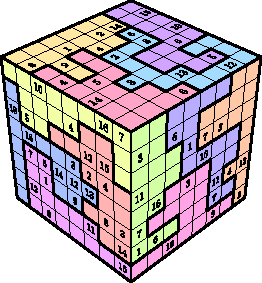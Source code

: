 import three;
currentprojection=perspective(20,20,20);
settings.prc = false;
settings.render = 0;
size(10cm);
int[] f={02,00,12,00,00,00,00,00,00,00,04,00,00,00,00,00,09,07,11,00,00,03,00,00,00,00,00,00,10,07,00,00,00,00,00,03,00,01,00,00,16,00,00,00,00,00,06,00,00,06,00,16,00,00,00,00,00,01,07,00,11,00,03,00,00,00,00,00,00,10,00,00,00,12,00,07,16,05,00,00,08,00,01,05,00,00,00,10,00,00,00,14,00,00,00,00,00,00,09,12,03,00,04,00,00,11,00,13,02,12,00,00,00,00,08,00,04,15,00,16,15,14,03,00,00,00,00,07,00,15,00,10,00,00,00,00,00,00,00,00,06,00,05,12,00,14,06,08,00,00,00,00,00,02,00,00,00,00,13,00,00,00,04,02,00,00,00,06,00,01,00,00,00,03,00,00,00,00,09,00,05,00,00,00,00,08,00,04,00,14,00,00};
path3 cell_vx = (0,0,0)--(1,0,0)--(1,0,1)--(0,0,1)--cycle;
path3 cell_vy = (0,0,0)--(0,1,0)--(0,1,1)--(0,0,1)--cycle;
path3 cell_h = (0,0,0)--(0,1,0)--(1,1,0)--(1,0,0)--cycle;
int block=0;
real pastell=4;
real r;
real g;
real b;
r=(1/pastell+1)*(pastell+sin(2*pi*0/16));
g=(1/pastell+1)*(pastell+sin(2*pi/3+2*pi*0/16));
b=(1/pastell+1)*(pastell+sin(4*pi/3+2*pi*0/16));
draw(surface(shift(floor((42-1)/8), 7.999, (42-1)%8)*cell_vx), rgb(r,g,b),light=nolight);
draw(surface(shift(floor((45-1)/8), 7.999, (45-1)%8)*cell_vx), rgb(r,g,b),light=nolight);
draw(surface(shift(floor((46-1)/8), 7.999, (46-1)%8)*cell_vx), rgb(r,g,b),light=nolight);
draw(surface(shift(floor((50-1)/8), 7.999, (50-1)%8)*cell_vx), rgb(r,g,b),light=nolight);
draw(surface(shift(floor((52-1)/8), 7.999, (52-1)%8)*cell_vx), rgb(r,g,b),light=nolight);
draw(surface(shift(floor((53-1)/8), 7.999, (53-1)%8)*cell_vx), rgb(r,g,b),light=nolight);
draw(surface(shift(floor((54-1)/8), 7.999, (54-1)%8)*cell_vx), rgb(r,g,b),light=nolight);
draw(surface(shift(floor((55-1)/8), 7.999, (55-1)%8)*cell_vx), rgb(r,g,b),light=nolight);
draw(surface(shift(floor((56-1)/8), 7.999, (56-1)%8)*cell_vx), rgb(r,g,b),light=nolight);
draw(surface(shift(floor((58-1)/8), 7.999, (58-1)%8)*cell_vx), rgb(r,g,b),light=nolight);
draw(surface(shift(floor((59-1)/8), 7.999, (59-1)%8)*cell_vx), rgb(r,g,b),light=nolight);
draw(surface(shift(floor((60-1)/8), 7.999, (60-1)%8)*cell_vx), rgb(r,g,b),light=nolight);
draw(surface(shift(floor((61-1)/8), 7.999, (61-1)%8)*cell_vx), rgb(r,g,b),light=nolight);
draw(surface(shift(floor((62-1)/8), 7.999, (62-1)%8)*cell_vx), rgb(r,g,b),light=nolight);
draw(surface(shift(floor((63-1)/8), 7.999, (63-1)%8)*cell_vx), rgb(r,g,b),light=nolight);
draw(surface(shift(floor((64-1)/8), 7.999, (64-1)%8)*cell_vx), rgb(r,g,b),light=nolight);
r=(1/pastell+1)*(pastell+sin(2*pi*3/16));
g=(1/pastell+1)*(pastell+sin(2*pi/3+2*pi*3/16));
b=(1/pastell+1)*(pastell+sin(4*pi/3+2*pi*3/16));
draw(surface(shift(floor((1-1)/8), 7.999, (1-1)%8)*cell_vx), rgb(r,g,b),light=nolight);
draw(surface(shift(floor((2-1)/8), 7.999, (2-1)%8)*cell_vx), rgb(r,g,b),light=nolight);
draw(surface(shift(floor((3-1)/8), 7.999, (3-1)%8)*cell_vx), rgb(r,g,b),light=nolight);
draw(surface(shift(floor((4-1)/8), 7.999, (4-1)%8)*cell_vx), rgb(r,g,b),light=nolight);
draw(surface(shift(floor((5-1)/8), 7.999, (5-1)%8)*cell_vx), rgb(r,g,b),light=nolight);
draw(surface(shift(floor((6-1)/8), 7.999, (6-1)%8)*cell_vx), rgb(r,g,b),light=nolight);
draw(surface(shift(floor((7-1)/8), 7.999, (7-1)%8)*cell_vx), rgb(r,g,b),light=nolight);
draw(surface(shift(floor((8-1)/8), 7.999, (8-1)%8)*cell_vx), rgb(r,g,b),light=nolight);
draw(surface(shift(floor((11-1)/8), 7.999, (11-1)%8)*cell_vx), rgb(r,g,b),light=nolight);
draw(surface(shift(floor((14-1)/8), 7.999, (14-1)%8)*cell_vx), rgb(r,g,b),light=nolight);
draw(surface(shift(floor((15-1)/8), 7.999, (15-1)%8)*cell_vx), rgb(r,g,b),light=nolight);
draw(surface(shift(floor((16-1)/8), 7.999, (16-1)%8)*cell_vx), rgb(r,g,b),light=nolight);
draw(surface(shift(floor((22-1)/8), 7.999, (22-1)%8)*cell_vx), rgb(r,g,b),light=nolight);
draw(surface(shift(floor((23-1)/8), 7.999, (23-1)%8)*cell_vx), rgb(r,g,b),light=nolight);
draw(surface(shift(floor((30-1)/8), 7.999, (30-1)%8)*cell_vx), rgb(r,g,b),light=nolight);
draw(surface(shift(floor((31-1)/8), 7.999, (31-1)%8)*cell_vx), rgb(r,g,b),light=nolight);
r=(1/pastell+1)*(pastell+sin(2*pi*6/16));
g=(1/pastell+1)*(pastell+sin(2*pi/3+2*pi*6/16));
b=(1/pastell+1)*(pastell+sin(4*pi/3+2*pi*6/16));
draw(surface(shift(floor((9-1)/8), 7.999, (9-1)%8)*cell_vx), rgb(r,g,b),light=nolight);
draw(surface(shift(floor((17-1)/8), 7.999, (17-1)%8)*cell_vx), rgb(r,g,b),light=nolight);
draw(surface(shift(floor((25-1)/8), 7.999, (25-1)%8)*cell_vx), rgb(r,g,b),light=nolight);
draw(surface(shift(floor((26-1)/8), 7.999, (26-1)%8)*cell_vx), rgb(r,g,b),light=nolight);
draw(surface(shift(floor((27-1)/8), 7.999, (27-1)%8)*cell_vx), rgb(r,g,b),light=nolight);
draw(surface(shift(floor((28-1)/8), 7.999, (28-1)%8)*cell_vx), rgb(r,g,b),light=nolight);
draw(surface(shift(floor((33-1)/8), 7.999, (33-1)%8)*cell_vx), rgb(r,g,b),light=nolight);
draw(surface(shift(floor((34-1)/8), 7.999, (34-1)%8)*cell_vx), rgb(r,g,b),light=nolight);
draw(surface(shift(floor((35-1)/8), 7.999, (35-1)%8)*cell_vx), rgb(r,g,b),light=nolight);
draw(surface(shift(floor((36-1)/8), 7.999, (36-1)%8)*cell_vx), rgb(r,g,b),light=nolight);
draw(surface(shift(floor((41-1)/8), 7.999, (41-1)%8)*cell_vx), rgb(r,g,b),light=nolight);
draw(surface(shift(floor((43-1)/8), 7.999, (43-1)%8)*cell_vx), rgb(r,g,b),light=nolight);
draw(surface(shift(floor((44-1)/8), 7.999, (44-1)%8)*cell_vx), rgb(r,g,b),light=nolight);
draw(surface(shift(floor((49-1)/8), 7.999, (49-1)%8)*cell_vx), rgb(r,g,b),light=nolight);
draw(surface(shift(floor((51-1)/8), 7.999, (51-1)%8)*cell_vx), rgb(r,g,b),light=nolight);
draw(surface(shift(floor((57-1)/8), 7.999, (57-1)%8)*cell_vx), rgb(r,g,b),light=nolight);
r=(1/pastell+1)*(pastell+sin(2*pi*9/16));
g=(1/pastell+1)*(pastell+sin(2*pi/3+2*pi*9/16));
b=(1/pastell+1)*(pastell+sin(4*pi/3+2*pi*9/16));
draw(surface(shift(floor((10-1)/8), 7.999, (10-1)%8)*cell_vx), rgb(r,g,b),light=nolight);
draw(surface(shift(floor((12-1)/8), 7.999, (12-1)%8)*cell_vx), rgb(r,g,b),light=nolight);
draw(surface(shift(floor((13-1)/8), 7.999, (13-1)%8)*cell_vx), rgb(r,g,b),light=nolight);
draw(surface(shift(floor((18-1)/8), 7.999, (18-1)%8)*cell_vx), rgb(r,g,b),light=nolight);
draw(surface(shift(floor((19-1)/8), 7.999, (19-1)%8)*cell_vx), rgb(r,g,b),light=nolight);
draw(surface(shift(floor((20-1)/8), 7.999, (20-1)%8)*cell_vx), rgb(r,g,b),light=nolight);
draw(surface(shift(floor((21-1)/8), 7.999, (21-1)%8)*cell_vx), rgb(r,g,b),light=nolight);
draw(surface(shift(floor((24-1)/8), 7.999, (24-1)%8)*cell_vx), rgb(r,g,b),light=nolight);
draw(surface(shift(floor((29-1)/8), 7.999, (29-1)%8)*cell_vx), rgb(r,g,b),light=nolight);
draw(surface(shift(floor((32-1)/8), 7.999, (32-1)%8)*cell_vx), rgb(r,g,b),light=nolight);
draw(surface(shift(floor((37-1)/8), 7.999, (37-1)%8)*cell_vx), rgb(r,g,b),light=nolight);
draw(surface(shift(floor((38-1)/8), 7.999, (38-1)%8)*cell_vx), rgb(r,g,b),light=nolight);
draw(surface(shift(floor((39-1)/8), 7.999, (39-1)%8)*cell_vx), rgb(r,g,b),light=nolight);
draw(surface(shift(floor((40-1)/8), 7.999, (40-1)%8)*cell_vx), rgb(r,g,b),light=nolight);
draw(surface(shift(floor((47-1)/8), 7.999, (47-1)%8)*cell_vx), rgb(r,g,b),light=nolight);
draw(surface(shift(floor((48-1)/8), 7.999, (48-1)%8)*cell_vx), rgb(r,g,b),light=nolight);
r=(1/pastell+1)*(pastell+sin(2*pi*1/16));
g=(1/pastell+1)*(pastell+sin(2*pi/3+2*pi*1/16));
b=(1/pastell+1)*(pastell+sin(4*pi/3+2*pi*1/16));
draw(surface(shift(7.999, floor((72-65)/8), (72-65)%8)*cell_vy), rgb(r,g,b),light=nolight);
draw(surface(shift(7.999, floor((78-65)/8), (78-65)%8)*cell_vy), rgb(r,g,b),light=nolight);
draw(surface(shift(7.999, floor((79-65)/8), (79-65)%8)*cell_vy), rgb(r,g,b),light=nolight);
draw(surface(shift(7.999, floor((80-65)/8), (80-65)%8)*cell_vy), rgb(r,g,b),light=nolight);
draw(surface(shift(7.999, floor((86-65)/8), (86-65)%8)*cell_vy), rgb(r,g,b),light=nolight);
draw(surface(shift(7.999, floor((87-65)/8), (87-65)%8)*cell_vy), rgb(r,g,b),light=nolight);
draw(surface(shift(7.999, floor((88-65)/8), (88-65)%8)*cell_vy), rgb(r,g,b),light=nolight);
draw(surface(shift(7.999, floor((95-65)/8), (95-65)%8)*cell_vy), rgb(r,g,b),light=nolight);
draw(surface(shift(7.999, floor((96-65)/8), (96-65)%8)*cell_vy), rgb(r,g,b),light=nolight);
draw(surface(shift(7.999, floor((103-65)/8), (103-65)%8)*cell_vy), rgb(r,g,b),light=nolight);
draw(surface(shift(7.999, floor((104-65)/8), (104-65)%8)*cell_vy), rgb(r,g,b),light=nolight);
draw(surface(shift(7.999, floor((112-65)/8), (112-65)%8)*cell_vy), rgb(r,g,b),light=nolight);
draw(surface(shift(7.999, floor((120-65)/8), (120-65)%8)*cell_vy), rgb(r,g,b),light=nolight);
draw(surface(shift(7.999, floor((126-65)/8), (126-65)%8)*cell_vy), rgb(r,g,b),light=nolight);
draw(surface(shift(7.999, floor((127-65)/8), (127-65)%8)*cell_vy), rgb(r,g,b),light=nolight);
draw(surface(shift(7.999, floor((128-65)/8), (128-65)%8)*cell_vy), rgb(r,g,b),light=nolight);
r=(1/pastell+1)*(pastell+sin(2*pi*4/16));
g=(1/pastell+1)*(pastell+sin(2*pi/3+2*pi*4/16));
b=(1/pastell+1)*(pastell+sin(4*pi/3+2*pi*4/16));
draw(surface(shift(7.999, floor((94-65)/8), (94-65)%8)*cell_vy), rgb(r,g,b),light=nolight);
draw(surface(shift(7.999, floor((102-65)/8), (102-65)%8)*cell_vy), rgb(r,g,b),light=nolight);
draw(surface(shift(7.999, floor((107-65)/8), (107-65)%8)*cell_vy), rgb(r,g,b),light=nolight);
draw(surface(shift(7.999, floor((109-65)/8), (109-65)%8)*cell_vy), rgb(r,g,b),light=nolight);
draw(surface(shift(7.999, floor((110-65)/8), (110-65)%8)*cell_vy), rgb(r,g,b),light=nolight);
draw(surface(shift(7.999, floor((111-65)/8), (111-65)%8)*cell_vy), rgb(r,g,b),light=nolight);
draw(surface(shift(7.999, floor((114-65)/8), (114-65)%8)*cell_vy), rgb(r,g,b),light=nolight);
draw(surface(shift(7.999, floor((115-65)/8), (115-65)%8)*cell_vy), rgb(r,g,b),light=nolight);
draw(surface(shift(7.999, floor((116-65)/8), (116-65)%8)*cell_vy), rgb(r,g,b),light=nolight);
draw(surface(shift(7.999, floor((117-65)/8), (117-65)%8)*cell_vy), rgb(r,g,b),light=nolight);
draw(surface(shift(7.999, floor((118-65)/8), (118-65)%8)*cell_vy), rgb(r,g,b),light=nolight);
draw(surface(shift(7.999, floor((119-65)/8), (119-65)%8)*cell_vy), rgb(r,g,b),light=nolight);
draw(surface(shift(7.999, floor((122-65)/8), (122-65)%8)*cell_vy), rgb(r,g,b),light=nolight);
draw(surface(shift(7.999, floor((123-65)/8), (123-65)%8)*cell_vy), rgb(r,g,b),light=nolight);
draw(surface(shift(7.999, floor((124-65)/8), (124-65)%8)*cell_vy), rgb(r,g,b),light=nolight);
draw(surface(shift(7.999, floor((125-65)/8), (125-65)%8)*cell_vy), rgb(r,g,b),light=nolight);
r=(1/pastell+1)*(pastell+sin(2*pi*7/16));
g=(1/pastell+1)*(pastell+sin(2*pi/3+2*pi*7/16));
b=(1/pastell+1)*(pastell+sin(4*pi/3+2*pi*7/16));
draw(surface(shift(7.999, floor((73-65)/8), (73-65)%8)*cell_vy), rgb(r,g,b),light=nolight);
draw(surface(shift(7.999, floor((74-65)/8), (74-65)%8)*cell_vy), rgb(r,g,b),light=nolight);
draw(surface(shift(7.999, floor((75-65)/8), (75-65)%8)*cell_vy), rgb(r,g,b),light=nolight);
draw(surface(shift(7.999, floor((76-65)/8), (76-65)%8)*cell_vy), rgb(r,g,b),light=nolight);
draw(surface(shift(7.999, floor((81-65)/8), (81-65)%8)*cell_vy), rgb(r,g,b),light=nolight);
draw(surface(shift(7.999, floor((82-65)/8), (82-65)%8)*cell_vy), rgb(r,g,b),light=nolight);
draw(surface(shift(7.999, floor((83-65)/8), (83-65)%8)*cell_vy), rgb(r,g,b),light=nolight);
draw(surface(shift(7.999, floor((84-65)/8), (84-65)%8)*cell_vy), rgb(r,g,b),light=nolight);
draw(surface(shift(7.999, floor((89-65)/8), (89-65)%8)*cell_vy), rgb(r,g,b),light=nolight);
draw(surface(shift(7.999, floor((90-65)/8), (90-65)%8)*cell_vy), rgb(r,g,b),light=nolight);
draw(surface(shift(7.999, floor((97-65)/8), (97-65)%8)*cell_vy), rgb(r,g,b),light=nolight);
draw(surface(shift(7.999, floor((98-65)/8), (98-65)%8)*cell_vy), rgb(r,g,b),light=nolight);
draw(surface(shift(7.999, floor((105-65)/8), (105-65)%8)*cell_vy), rgb(r,g,b),light=nolight);
draw(surface(shift(7.999, floor((106-65)/8), (106-65)%8)*cell_vy), rgb(r,g,b),light=nolight);
draw(surface(shift(7.999, floor((113-65)/8), (113-65)%8)*cell_vy), rgb(r,g,b),light=nolight);
draw(surface(shift(7.999, floor((121-65)/8), (121-65)%8)*cell_vy), rgb(r,g,b),light=nolight);
r=(1/pastell+1)*(pastell+sin(2*pi*10/16));
g=(1/pastell+1)*(pastell+sin(2*pi/3+2*pi*10/16));
b=(1/pastell+1)*(pastell+sin(4*pi/3+2*pi*10/16));
draw(surface(shift(7.999, floor((65-65)/8), (65-65)%8)*cell_vy), rgb(r,g,b),light=nolight);
draw(surface(shift(7.999, floor((66-65)/8), (66-65)%8)*cell_vy), rgb(r,g,b),light=nolight);
draw(surface(shift(7.999, floor((67-65)/8), (67-65)%8)*cell_vy), rgb(r,g,b),light=nolight);
draw(surface(shift(7.999, floor((68-65)/8), (68-65)%8)*cell_vy), rgb(r,g,b),light=nolight);
draw(surface(shift(7.999, floor((69-65)/8), (69-65)%8)*cell_vy), rgb(r,g,b),light=nolight);
draw(surface(shift(7.999, floor((70-65)/8), (70-65)%8)*cell_vy), rgb(r,g,b),light=nolight);
draw(surface(shift(7.999, floor((71-65)/8), (71-65)%8)*cell_vy), rgb(r,g,b),light=nolight);
draw(surface(shift(7.999, floor((77-65)/8), (77-65)%8)*cell_vy), rgb(r,g,b),light=nolight);
draw(surface(shift(7.999, floor((85-65)/8), (85-65)%8)*cell_vy), rgb(r,g,b),light=nolight);
draw(surface(shift(7.999, floor((91-65)/8), (91-65)%8)*cell_vy), rgb(r,g,b),light=nolight);
draw(surface(shift(7.999, floor((92-65)/8), (92-65)%8)*cell_vy), rgb(r,g,b),light=nolight);
draw(surface(shift(7.999, floor((93-65)/8), (93-65)%8)*cell_vy), rgb(r,g,b),light=nolight);
draw(surface(shift(7.999, floor((99-65)/8), (99-65)%8)*cell_vy), rgb(r,g,b),light=nolight);
draw(surface(shift(7.999, floor((100-65)/8), (100-65)%8)*cell_vy), rgb(r,g,b),light=nolight);
draw(surface(shift(7.999, floor((101-65)/8), (101-65)%8)*cell_vy), rgb(r,g,b),light=nolight);
draw(surface(shift(7.999, floor((108-65)/8), (108-65)%8)*cell_vy), rgb(r,g,b),light=nolight);
r=(1/pastell+1)*(pastell+sin(2*pi*2/16));
g=(1/pastell+1)*(pastell+sin(2*pi/3+2*pi*2/16));
b=(1/pastell+1)*(pastell+sin(4*pi/3+2*pi*2/16));
draw(surface(shift(floor((145-129)/8), (145-129)%8, 7.999)*cell_h), rgb(r,g,b),light=nolight);
draw(surface(shift(floor((146-129)/8), (146-129)%8, 7.999)*cell_h), rgb(r,g,b),light=nolight);
draw(surface(shift(floor((153-129)/8), (153-129)%8, 7.999)*cell_h), rgb(r,g,b),light=nolight);
draw(surface(shift(floor((154-129)/8), (154-129)%8, 7.999)*cell_h), rgb(r,g,b),light=nolight);
draw(surface(shift(floor((155-129)/8), (155-129)%8, 7.999)*cell_h), rgb(r,g,b),light=nolight);
draw(surface(shift(floor((161-129)/8), (161-129)%8, 7.999)*cell_h), rgb(r,g,b),light=nolight);
draw(surface(shift(floor((162-129)/8), (162-129)%8, 7.999)*cell_h), rgb(r,g,b),light=nolight);
draw(surface(shift(floor((163-129)/8), (163-129)%8, 7.999)*cell_h), rgb(r,g,b),light=nolight);
draw(surface(shift(floor((169-129)/8), (169-129)%8, 7.999)*cell_h), rgb(r,g,b),light=nolight);
draw(surface(shift(floor((170-129)/8), (170-129)%8, 7.999)*cell_h), rgb(r,g,b),light=nolight);
draw(surface(shift(floor((177-129)/8), (177-129)%8, 7.999)*cell_h), rgb(r,g,b),light=nolight);
draw(surface(shift(floor((178-129)/8), (178-129)%8, 7.999)*cell_h), rgb(r,g,b),light=nolight);
draw(surface(shift(floor((179-129)/8), (179-129)%8, 7.999)*cell_h), rgb(r,g,b),light=nolight);
draw(surface(shift(floor((180-129)/8), (180-129)%8, 7.999)*cell_h), rgb(r,g,b),light=nolight);
draw(surface(shift(floor((185-129)/8), (185-129)%8, 7.999)*cell_h), rgb(r,g,b),light=nolight);
draw(surface(shift(floor((186-129)/8), (186-129)%8, 7.999)*cell_h), rgb(r,g,b),light=nolight);
r=(1/pastell+1)*(pastell+sin(2*pi*5/16));
g=(1/pastell+1)*(pastell+sin(2*pi/3+2*pi*5/16));
b=(1/pastell+1)*(pastell+sin(4*pi/3+2*pi*5/16));
draw(surface(shift(floor((168-129)/8), (168-129)%8, 7.999)*cell_h), rgb(r,g,b),light=nolight);
draw(surface(shift(floor((171-129)/8), (171-129)%8, 7.999)*cell_h), rgb(r,g,b),light=nolight);
draw(surface(shift(floor((172-129)/8), (172-129)%8, 7.999)*cell_h), rgb(r,g,b),light=nolight);
draw(surface(shift(floor((173-129)/8), (173-129)%8, 7.999)*cell_h), rgb(r,g,b),light=nolight);
draw(surface(shift(floor((175-129)/8), (175-129)%8, 7.999)*cell_h), rgb(r,g,b),light=nolight);
draw(surface(shift(floor((176-129)/8), (176-129)%8, 7.999)*cell_h), rgb(r,g,b),light=nolight);
draw(surface(shift(floor((181-129)/8), (181-129)%8, 7.999)*cell_h), rgb(r,g,b),light=nolight);
draw(surface(shift(floor((182-129)/8), (182-129)%8, 7.999)*cell_h), rgb(r,g,b),light=nolight);
draw(surface(shift(floor((183-129)/8), (183-129)%8, 7.999)*cell_h), rgb(r,g,b),light=nolight);
draw(surface(shift(floor((184-129)/8), (184-129)%8, 7.999)*cell_h), rgb(r,g,b),light=nolight);
draw(surface(shift(floor((187-129)/8), (187-129)%8, 7.999)*cell_h), rgb(r,g,b),light=nolight);
draw(surface(shift(floor((188-129)/8), (188-129)%8, 7.999)*cell_h), rgb(r,g,b),light=nolight);
draw(surface(shift(floor((189-129)/8), (189-129)%8, 7.999)*cell_h), rgb(r,g,b),light=nolight);
draw(surface(shift(floor((190-129)/8), (190-129)%8, 7.999)*cell_h), rgb(r,g,b),light=nolight);
draw(surface(shift(floor((191-129)/8), (191-129)%8, 7.999)*cell_h), rgb(r,g,b),light=nolight);
draw(surface(shift(floor((192-129)/8), (192-129)%8, 7.999)*cell_h), rgb(r,g,b),light=nolight);
r=(1/pastell+1)*(pastell+sin(2*pi*8/16));
g=(1/pastell+1)*(pastell+sin(2*pi/3+2*pi*8/16));
b=(1/pastell+1)*(pastell+sin(4*pi/3+2*pi*8/16));
draw(surface(shift(floor((129-129)/8), (129-129)%8, 7.999)*cell_h), rgb(r,g,b),light=nolight);
draw(surface(shift(floor((130-129)/8), (130-129)%8, 7.999)*cell_h), rgb(r,g,b),light=nolight);
draw(surface(shift(floor((131-129)/8), (131-129)%8, 7.999)*cell_h), rgb(r,g,b),light=nolight);
draw(surface(shift(floor((132-129)/8), (132-129)%8, 7.999)*cell_h), rgb(r,g,b),light=nolight);
draw(surface(shift(floor((133-129)/8), (133-129)%8, 7.999)*cell_h), rgb(r,g,b),light=nolight);
draw(surface(shift(floor((137-129)/8), (137-129)%8, 7.999)*cell_h), rgb(r,g,b),light=nolight);
draw(surface(shift(floor((138-129)/8), (138-129)%8, 7.999)*cell_h), rgb(r,g,b),light=nolight);
draw(surface(shift(floor((139-129)/8), (139-129)%8, 7.999)*cell_h), rgb(r,g,b),light=nolight);
draw(surface(shift(floor((140-129)/8), (140-129)%8, 7.999)*cell_h), rgb(r,g,b),light=nolight);
draw(surface(shift(floor((141-129)/8), (141-129)%8, 7.999)*cell_h), rgb(r,g,b),light=nolight);
draw(surface(shift(floor((143-129)/8), (143-129)%8, 7.999)*cell_h), rgb(r,g,b),light=nolight);
draw(surface(shift(floor((149-129)/8), (149-129)%8, 7.999)*cell_h), rgb(r,g,b),light=nolight);
draw(surface(shift(floor((150-129)/8), (150-129)%8, 7.999)*cell_h), rgb(r,g,b),light=nolight);
draw(surface(shift(floor((151-129)/8), (151-129)%8, 7.999)*cell_h), rgb(r,g,b),light=nolight);
draw(surface(shift(floor((157-129)/8), (157-129)%8, 7.999)*cell_h), rgb(r,g,b),light=nolight);
draw(surface(shift(floor((158-129)/8), (158-129)%8, 7.999)*cell_h), rgb(r,g,b),light=nolight);
r=(1/pastell+1)*(pastell+sin(2*pi*11/16));
g=(1/pastell+1)*(pastell+sin(2*pi/3+2*pi*11/16));
b=(1/pastell+1)*(pastell+sin(4*pi/3+2*pi*11/16));
draw(surface(shift(floor((134-129)/8), (134-129)%8, 7.999)*cell_h), rgb(r,g,b),light=nolight);
draw(surface(shift(floor((135-129)/8), (135-129)%8, 7.999)*cell_h), rgb(r,g,b),light=nolight);
draw(surface(shift(floor((136-129)/8), (136-129)%8, 7.999)*cell_h), rgb(r,g,b),light=nolight);
draw(surface(shift(floor((142-129)/8), (142-129)%8, 7.999)*cell_h), rgb(r,g,b),light=nolight);
draw(surface(shift(floor((144-129)/8), (144-129)%8, 7.999)*cell_h), rgb(r,g,b),light=nolight);
draw(surface(shift(floor((147-129)/8), (147-129)%8, 7.999)*cell_h), rgb(r,g,b),light=nolight);
draw(surface(shift(floor((148-129)/8), (148-129)%8, 7.999)*cell_h), rgb(r,g,b),light=nolight);
draw(surface(shift(floor((152-129)/8), (152-129)%8, 7.999)*cell_h), rgb(r,g,b),light=nolight);
draw(surface(shift(floor((156-129)/8), (156-129)%8, 7.999)*cell_h), rgb(r,g,b),light=nolight);
draw(surface(shift(floor((159-129)/8), (159-129)%8, 7.999)*cell_h), rgb(r,g,b),light=nolight);
draw(surface(shift(floor((160-129)/8), (160-129)%8, 7.999)*cell_h), rgb(r,g,b),light=nolight);
draw(surface(shift(floor((164-129)/8), (164-129)%8, 7.999)*cell_h), rgb(r,g,b),light=nolight);
draw(surface(shift(floor((165-129)/8), (165-129)%8, 7.999)*cell_h), rgb(r,g,b),light=nolight);
draw(surface(shift(floor((166-129)/8), (166-129)%8, 7.999)*cell_h), rgb(r,g,b),light=nolight);
draw(surface(shift(floor((167-129)/8), (167-129)%8, 7.999)*cell_h), rgb(r,g,b),light=nolight);
draw(surface(shift(floor((174-129)/8), (174-129)%8, 7.999)*cell_h), rgb(r,g,b),light=nolight);
path3 g;
g=(0, 8, 0) -- (0, 8, 8) -- (0, 0, 8) -- (8, 0, 8) -- (8, 0, 0) -- (8, 8, 0) -- cycle;
draw(g, black+linewidth(2pt));
g=(8, 8, 0) -- (8, 8, 8) -- (0, 8, 8);
draw(g, black+linewidth(2pt));
g=(8, 8, 8) -- (8, 0, 8);
draw(g, black+linewidth(2pt));
// vertical plane at y=8
real[] A={1.000000e+00,5.000000e-01, 1.000000e+00,1.500000e+00, 1.000000e+00,3.500000e+00, 1.000000e+00,4.500000e+00, 1.500000e+00,1.000000e+00, 1.500000e+00,2.000000e+00, 1.500000e+00,3.000000e+00, 2.000000e+00,2.500000e+00, 1.500000e+00,5.000000e+00, 2.000000e+00,7.500000e+00, 2.500000e+00,1.000000e+00, 3.000000e+00,1.500000e+00, 3.000000e+00,2.500000e+00, 3.000000e+00,3.500000e+00, 2.500000e+00,5.000000e+00, 2.500000e+00,7.000000e+00, 3.500000e+00,4.000000e+00, 3.500000e+00,5.000000e+00, 4.000000e+00,5.500000e+00, 3.500000e+00,7.000000e+00, 4.000000e+00,6.500000e+00, 5.000000e+00,1.500000e+00, 4.500000e+00,4.000000e+00, 5.000000e+00,4.500000e+00, 5.000000e+00,5.500000e+00, 5.500000e+00,1.000000e+00, 5.500000e+00,2.000000e+00, 5.500000e+00,4.000000e+00, 6.000000e+00,3.500000e+00, 5.500000e+00,6.000000e+00, 6.000000e+00,6.500000e+00, 6.000000e+00,7.500000e+00, 6.500000e+00,1.000000e+00, 6.500000e+00,2.000000e+00, 6.500000e+00,3.000000e+00, 7.000000e+00,2.500000e+00, 7.500000e+00,1.000000e+00, };
real x;
real y;
real z;
path3 g;
for (int i = 0; i < A.length/2; ++i) {
	x=A[2*i];
	z=A[2*i+1];
	if (x-floor(x)>0.1) // horizontal line
		g=(floor(x),8,round(z)) -- (floor(x)+1,8,round(z));
	else
		g=(round(x), 8, floor(z)) -- (round(x), 8, floor(z)+1);
	draw(g, black+linewidth(2pt));
}
// vertical plane at x=8
real[] B={1.000000e+00,5.000000e-01, 1.000000e+00,1.500000e+00, 1.000000e+00,2.500000e+00, 1.000000e+00,3.500000e+00, 1.000000e+00,5.500000e+00, 5.000000e-01,7.000000e+00, 1.000000e+00,6.500000e+00, 1.500000e+00,4.000000e+00, 1.500000e+00,5.000000e+00, 3.000000e+00,2.500000e+00, 2.500000e+00,4.000000e+00, 3.000000e+00,3.500000e+00, 2.500000e+00,5.000000e+00, 3.000000e+00,5.500000e+00, 3.500000e+00,2.000000e+00, 3.500000e+00,5.000000e+00, 3.500000e+00,6.000000e+00, 4.500000e+00,2.000000e+00, 5.000000e+00,2.500000e+00, 4.500000e+00,5.000000e+00, 5.000000e+00,4.500000e+00, 4.500000e+00,6.000000e+00, 5.000000e+00,6.500000e+00, 5.500000e+00,2.000000e+00, 6.000000e+00,1.500000e+00, 5.500000e+00,3.000000e+00, 5.500000e+00,4.000000e+00, 6.000000e+00,3.500000e+00, 5.500000e+00,7.000000e+00, 6.500000e+00,1.000000e+00, 7.000000e+00,5.500000e+00, 6.500000e+00,7.000000e+00, 7.000000e+00,6.500000e+00, 7.500000e+00,1.000000e+00, 7.500000e+00,5.000000e+00, };
for (int i = 0; i < B.length/2; ++i) {
	y=B[2*i];
	z=B[2*i+1];
	if (y-floor(y)>0.1) // horizontal line
		g=(8, floor(y),round(z)) -- (8, floor(y)+1,round(z));
	else
		g=(8, round(y), floor(z)) -- (8, round(y), floor(z)+1);
	draw(g, black+linewidth(2pt));
}
// horizontal plane at z=8
real[] C={5.000000e-01,5.000000e+00, 1.000000e+00,6.500000e+00, 2.000000e+00,5.000000e-01, 2.000000e+00,1.500000e+00, 2.000000e+00,2.500000e+00, 2.000000e+00,3.500000e+00, 1.500000e+00,5.000000e+00, 1.500000e+00,6.000000e+00, 2.000000e+00,5.500000e+00, 1.500000e+00,7.000000e+00, 2.500000e+00,2.000000e+00, 3.000000e+00,2.500000e+00, 2.500000e+00,4.000000e+00, 2.500000e+00,7.000000e+00, 3.000000e+00,6.500000e+00, 3.500000e+00,3.000000e+00, 3.500000e+00,4.000000e+00, 4.000000e+00,4.500000e+00, 3.500000e+00,6.000000e+00, 4.000000e+00,5.500000e+00, 4.000000e+00,7.500000e+00, 4.500000e+00,3.000000e+00, 5.000000e+00,2.500000e+00, 5.000000e+00,3.500000e+00, 5.000000e+00,4.500000e+00, 4.500000e+00,7.000000e+00, 5.000000e+00,6.500000e+00, 5.500000e+00,2.000000e+00, 6.000000e+00,2.500000e+00, 6.000000e+00,3.500000e+00, 5.500000e+00,5.000000e+00, 5.500000e+00,6.000000e+00, 6.000000e+00,5.500000e+00, 7.000000e+00,2.500000e+00, 6.500000e+00,4.000000e+00, 7.000000e+00,3.500000e+00, 7.500000e+00,2.000000e+00, };
for (int i = 0; i < C.length/2; ++i) {
	x=C[2*i];
	y=C[2*i+1];
	if (x-floor(x)>0.1) // line parallel to y axis
		g=(floor(x),round(y),8) -- (floor(x)+1,round(y),8);
	else
		g=(round(x), floor(y), 8) -- (round(x), floor(y)+1, 8);
	draw(g, black+linewidth(2pt));
}
int k=0;
for (int s = 0;s<3;++s) {
	for (int i = 0; i < 8; ++i) {
		for (int j = 0; j < 8; ++j) {
			if (s==0) 
			{
				draw(shift(i, 8, j)*cell_vx, black+linewidth(0.5pt));
				if (f[k]>0)
					label(XZ()*string(f[k]), p = fontsize(13pt), (i+0.5,8,j+0.5), Embedded);
			}
			if (s==1) 
			{
				draw(shift(8, i, j)*cell_vy, black+linewidth(0.5pt));
				if (f[k]>0)
					label(YZ()*string(f[k]),p = fontsize(13pt), (8, i+0.5,j+0.5), Embedded);
			}
			if (s==2) 
			{
				draw(shift(i, j,8)*cell_h, black+linewidth(0.5pt));
				if (f[k]>0) // there must be an easier way to make the numbers in the top plane like this
					label(XY()*string(f[k]),p = fontsize(13pt), (i+0.5,j+0.5,8), Embedded);
			}
			k=k+1;
		}
	}
}

